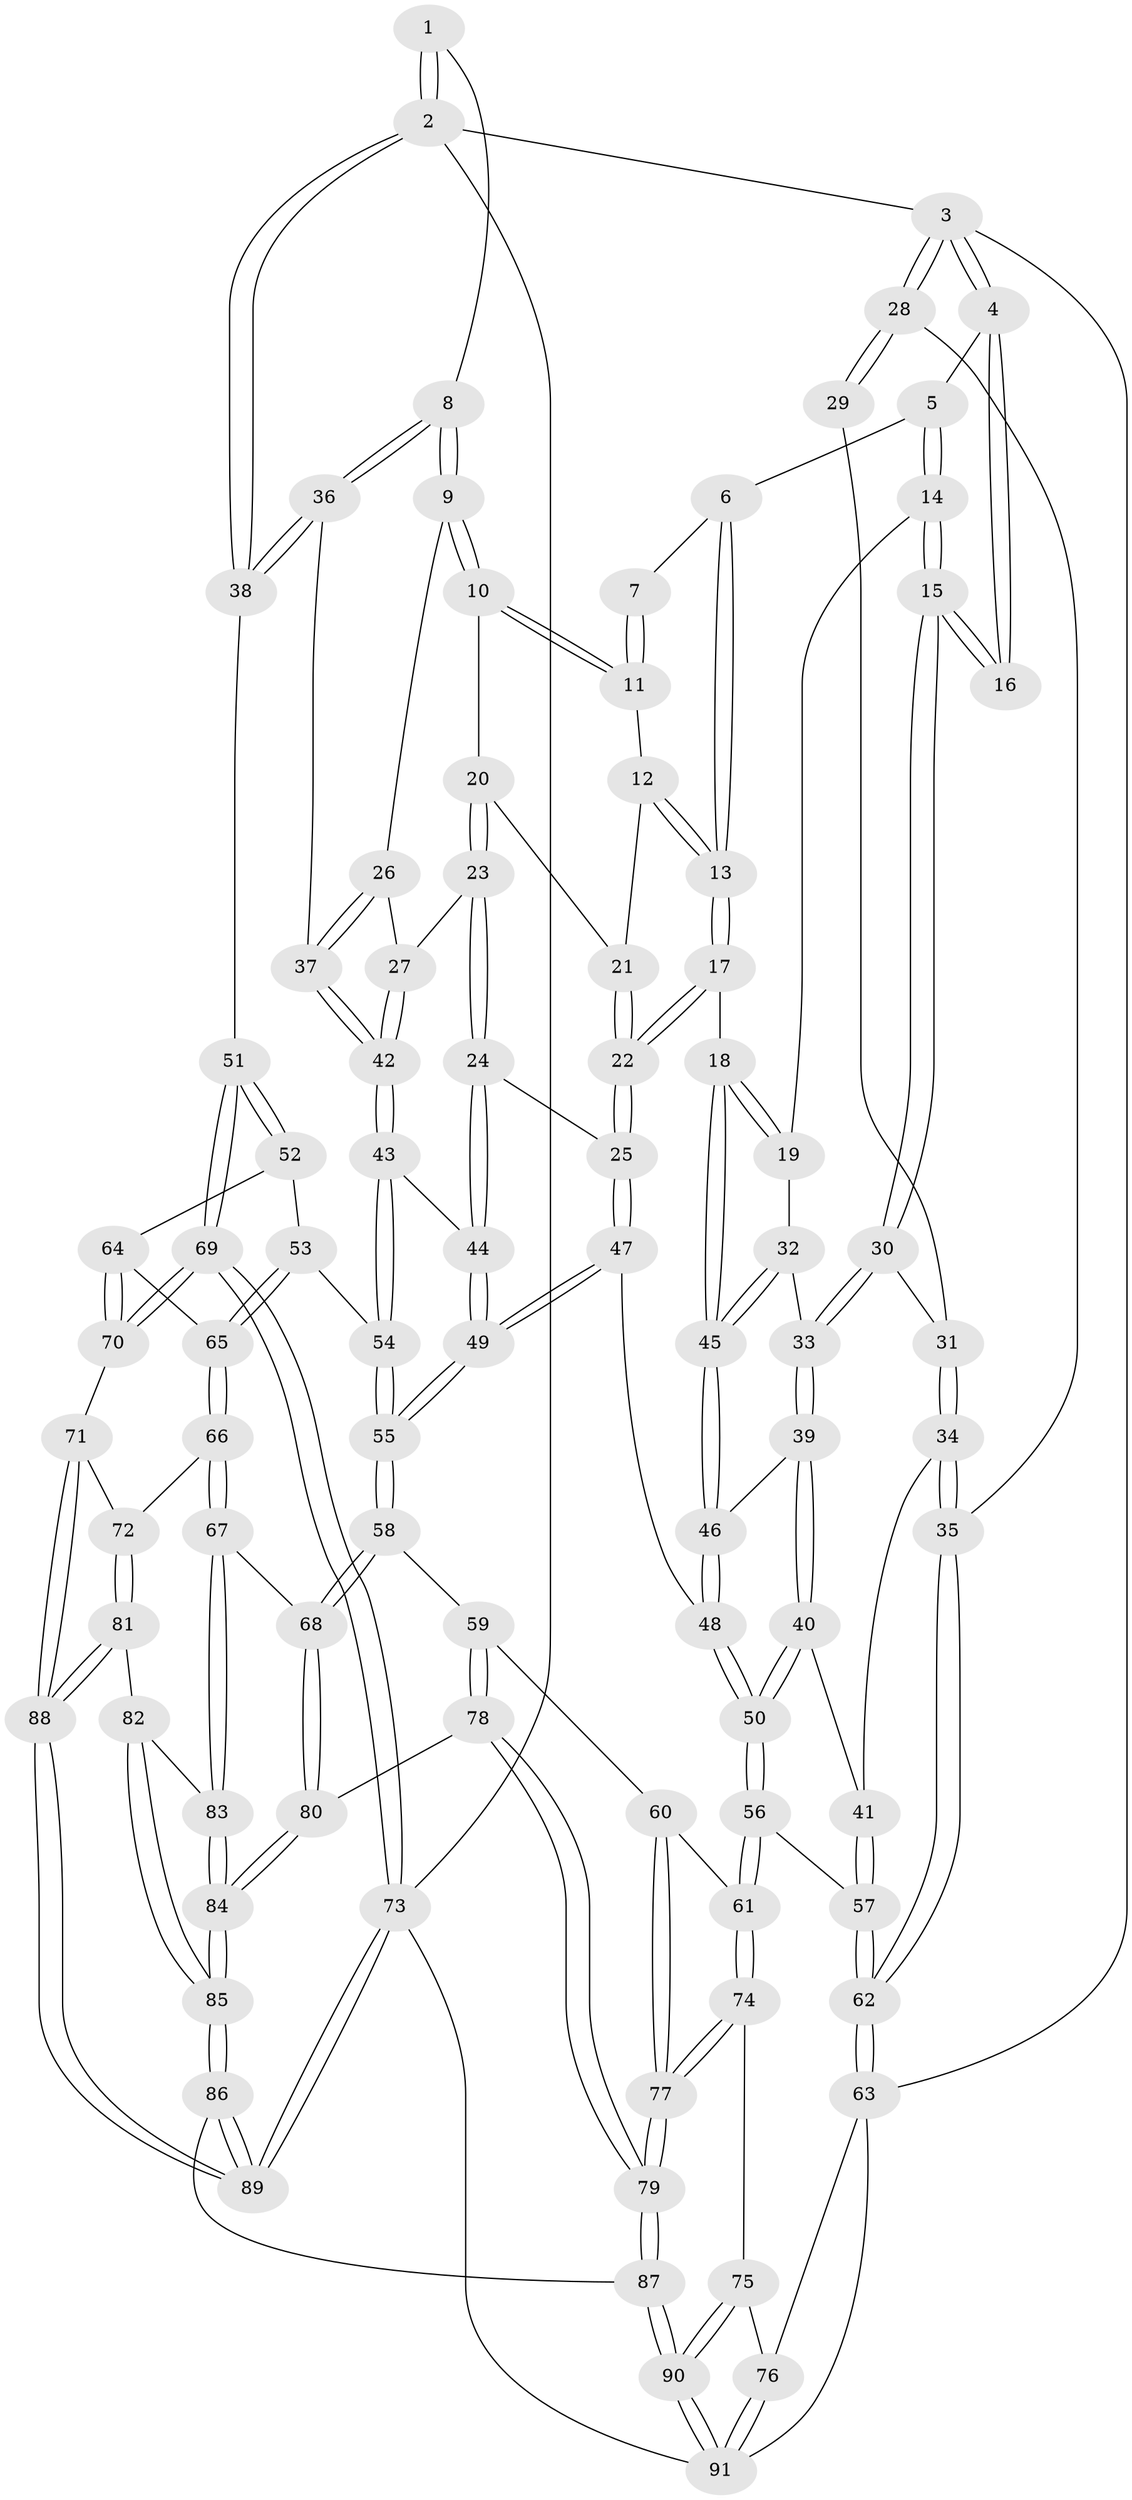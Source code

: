 // Generated by graph-tools (version 1.1) at 2025/51/03/09/25 03:51:01]
// undirected, 91 vertices, 224 edges
graph export_dot {
graph [start="1"]
  node [color=gray90,style=filled];
  1 [pos="+0.8949707593653113+0"];
  2 [pos="+1+0"];
  3 [pos="+0+0"];
  4 [pos="+0.11346990766639224+0"];
  5 [pos="+0.40580099481182663+0"];
  6 [pos="+0.47194974635680464+0"];
  7 [pos="+0.7320814609137248+0"];
  8 [pos="+0.8946840506513892+0.11754778974510358"];
  9 [pos="+0.8520502002661258+0.10820953055938964"];
  10 [pos="+0.7356692402935133+0.05864168923684888"];
  11 [pos="+0.7261489580930467+0"];
  12 [pos="+0.5979356940317516+0.044192084707085764"];
  13 [pos="+0.5363381161153298+0.014121576748376302"];
  14 [pos="+0.3681927134115226+0"];
  15 [pos="+0.20559794718852897+0.12312651110763444"];
  16 [pos="+0.18886358840079837+0.10442643918427023"];
  17 [pos="+0.5039330398180814+0.18007237027281883"];
  18 [pos="+0.49291712276992816+0.18231376381985437"];
  19 [pos="+0.3990785527446717+0.1194017982359728"];
  20 [pos="+0.7137636471784341+0.08595070582847321"];
  21 [pos="+0.6099510781943625+0.059229819444710514"];
  22 [pos="+0.5804380458309205+0.20360286185998588"];
  23 [pos="+0.6802382853547814+0.15996907399467172"];
  24 [pos="+0.6051543772039546+0.2075020378482376"];
  25 [pos="+0.5843593922383761+0.20545093005663734"];
  26 [pos="+0.7583217321676944+0.19066002416973962"];
  27 [pos="+0.7149019707203367+0.1799080005117163"];
  28 [pos="+0+0"];
  29 [pos="+0.061216654008045254+0.07877327984974687"];
  30 [pos="+0.20615576976062272+0.1251314247089926"];
  31 [pos="+0.07797072446241946+0.18584037772185022"];
  32 [pos="+0.2622644401190247+0.1735158205608534"];
  33 [pos="+0.23933260032881806+0.17913986671623588"];
  34 [pos="+0+0.327911620316237"];
  35 [pos="+0+0.3326857840711926"];
  36 [pos="+1+0.23058500719510466"];
  37 [pos="+0.8693751954233566+0.28123082839165736"];
  38 [pos="+1+0.2635313655236495"];
  39 [pos="+0.2332554400255711+0.23048214281177776"];
  40 [pos="+0.17194783153845902+0.31674098955020247"];
  41 [pos="+0.03564805563628514+0.3402524569893353"];
  42 [pos="+0.7833080112044138+0.342264886739804"];
  43 [pos="+0.7811720376000647+0.3443391451444476"];
  44 [pos="+0.6522997825026869+0.275196754255261"];
  45 [pos="+0.4414992078881139+0.25578372089017976"];
  46 [pos="+0.40730863610868506+0.3256301484508566"];
  47 [pos="+0.534838490915448+0.417496102164352"];
  48 [pos="+0.41276393298486347+0.3877052582882431"];
  49 [pos="+0.5938134515697641+0.4614023706201101"];
  50 [pos="+0.31121328448862423+0.48866844830230194"];
  51 [pos="+1+0.40370760471903766"];
  52 [pos="+1+0.4611770721145252"];
  53 [pos="+0.7788615902402125+0.49120380960041315"];
  54 [pos="+0.7463367544272426+0.48112166339541035"];
  55 [pos="+0.6506756096605681+0.5343626862890241"];
  56 [pos="+0.2925541251833917+0.5831142726031565"];
  57 [pos="+0.16867159537854678+0.5590001492932478"];
  58 [pos="+0.6247486573542803+0.6118407935946697"];
  59 [pos="+0.38883571208897627+0.6328754619978401"];
  60 [pos="+0.3341021811134434+0.6168449318303975"];
  61 [pos="+0.2983112829013672+0.5958114761422183"];
  62 [pos="+0+0.6577570280949591"];
  63 [pos="+0+0.7744986879677395"];
  64 [pos="+0.9164380724410779+0.5986346467865294"];
  65 [pos="+0.8759157726862362+0.6090287919518149"];
  66 [pos="+0.8383470738221072+0.738668788070492"];
  67 [pos="+0.6637097952619271+0.6983145280952014"];
  68 [pos="+0.6559333008497464+0.6910023761538104"];
  69 [pos="+1+0.7700524065644324"];
  70 [pos="+1+0.7666917624585299"];
  71 [pos="+1+0.7770709147648766"];
  72 [pos="+0.8440680793729569+0.7435843367482567"];
  73 [pos="+1+1"];
  74 [pos="+0.153746504536976+0.807006741109719"];
  75 [pos="+0.11982876014531064+0.8223768958127938"];
  76 [pos="+0.1132187447315434+0.8233827202650025"];
  77 [pos="+0.3502571603047909+0.8975734356723453"];
  78 [pos="+0.45522951147844676+0.8085321981199917"];
  79 [pos="+0.35375824948325135+0.9012156987726204"];
  80 [pos="+0.5228445180665502+0.8181750522175054"];
  81 [pos="+0.8077824116674874+0.9142600268647185"];
  82 [pos="+0.7393470777167603+0.903879758869062"];
  83 [pos="+0.6754053991204778+0.8124144694425491"];
  84 [pos="+0.5576823769048208+0.9841717619709287"];
  85 [pos="+0.5417620899327599+1"];
  86 [pos="+0.5304448942627997+1"];
  87 [pos="+0.4082329096455232+1"];
  88 [pos="+0.8589244059926815+0.9749075277334767"];
  89 [pos="+0.9515845546858321+1"];
  90 [pos="+0.34614923292602706+1"];
  91 [pos="+0.12924464835114882+1"];
  1 -- 2;
  1 -- 2;
  1 -- 8;
  2 -- 3;
  2 -- 38;
  2 -- 38;
  2 -- 73;
  3 -- 4;
  3 -- 4;
  3 -- 28;
  3 -- 28;
  3 -- 63;
  4 -- 5;
  4 -- 16;
  4 -- 16;
  5 -- 6;
  5 -- 14;
  5 -- 14;
  6 -- 7;
  6 -- 13;
  6 -- 13;
  7 -- 11;
  7 -- 11;
  8 -- 9;
  8 -- 9;
  8 -- 36;
  8 -- 36;
  9 -- 10;
  9 -- 10;
  9 -- 26;
  10 -- 11;
  10 -- 11;
  10 -- 20;
  11 -- 12;
  12 -- 13;
  12 -- 13;
  12 -- 21;
  13 -- 17;
  13 -- 17;
  14 -- 15;
  14 -- 15;
  14 -- 19;
  15 -- 16;
  15 -- 16;
  15 -- 30;
  15 -- 30;
  17 -- 18;
  17 -- 22;
  17 -- 22;
  18 -- 19;
  18 -- 19;
  18 -- 45;
  18 -- 45;
  19 -- 32;
  20 -- 21;
  20 -- 23;
  20 -- 23;
  21 -- 22;
  21 -- 22;
  22 -- 25;
  22 -- 25;
  23 -- 24;
  23 -- 24;
  23 -- 27;
  24 -- 25;
  24 -- 44;
  24 -- 44;
  25 -- 47;
  25 -- 47;
  26 -- 27;
  26 -- 37;
  26 -- 37;
  27 -- 42;
  27 -- 42;
  28 -- 29;
  28 -- 29;
  28 -- 35;
  29 -- 31;
  30 -- 31;
  30 -- 33;
  30 -- 33;
  31 -- 34;
  31 -- 34;
  32 -- 33;
  32 -- 45;
  32 -- 45;
  33 -- 39;
  33 -- 39;
  34 -- 35;
  34 -- 35;
  34 -- 41;
  35 -- 62;
  35 -- 62;
  36 -- 37;
  36 -- 38;
  36 -- 38;
  37 -- 42;
  37 -- 42;
  38 -- 51;
  39 -- 40;
  39 -- 40;
  39 -- 46;
  40 -- 41;
  40 -- 50;
  40 -- 50;
  41 -- 57;
  41 -- 57;
  42 -- 43;
  42 -- 43;
  43 -- 44;
  43 -- 54;
  43 -- 54;
  44 -- 49;
  44 -- 49;
  45 -- 46;
  45 -- 46;
  46 -- 48;
  46 -- 48;
  47 -- 48;
  47 -- 49;
  47 -- 49;
  48 -- 50;
  48 -- 50;
  49 -- 55;
  49 -- 55;
  50 -- 56;
  50 -- 56;
  51 -- 52;
  51 -- 52;
  51 -- 69;
  51 -- 69;
  52 -- 53;
  52 -- 64;
  53 -- 54;
  53 -- 65;
  53 -- 65;
  54 -- 55;
  54 -- 55;
  55 -- 58;
  55 -- 58;
  56 -- 57;
  56 -- 61;
  56 -- 61;
  57 -- 62;
  57 -- 62;
  58 -- 59;
  58 -- 68;
  58 -- 68;
  59 -- 60;
  59 -- 78;
  59 -- 78;
  60 -- 61;
  60 -- 77;
  60 -- 77;
  61 -- 74;
  61 -- 74;
  62 -- 63;
  62 -- 63;
  63 -- 76;
  63 -- 91;
  64 -- 65;
  64 -- 70;
  64 -- 70;
  65 -- 66;
  65 -- 66;
  66 -- 67;
  66 -- 67;
  66 -- 72;
  67 -- 68;
  67 -- 83;
  67 -- 83;
  68 -- 80;
  68 -- 80;
  69 -- 70;
  69 -- 70;
  69 -- 73;
  69 -- 73;
  70 -- 71;
  71 -- 72;
  71 -- 88;
  71 -- 88;
  72 -- 81;
  72 -- 81;
  73 -- 89;
  73 -- 89;
  73 -- 91;
  74 -- 75;
  74 -- 77;
  74 -- 77;
  75 -- 76;
  75 -- 90;
  75 -- 90;
  76 -- 91;
  76 -- 91;
  77 -- 79;
  77 -- 79;
  78 -- 79;
  78 -- 79;
  78 -- 80;
  79 -- 87;
  79 -- 87;
  80 -- 84;
  80 -- 84;
  81 -- 82;
  81 -- 88;
  81 -- 88;
  82 -- 83;
  82 -- 85;
  82 -- 85;
  83 -- 84;
  83 -- 84;
  84 -- 85;
  84 -- 85;
  85 -- 86;
  85 -- 86;
  86 -- 87;
  86 -- 89;
  86 -- 89;
  87 -- 90;
  87 -- 90;
  88 -- 89;
  88 -- 89;
  90 -- 91;
  90 -- 91;
}
